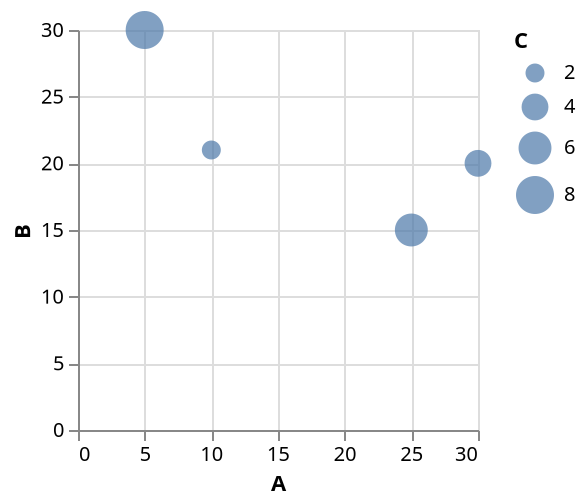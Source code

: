 {
    "$schema": "https://vega.github.io/schema/vega-lite/v4.json",
    "data": {
        "values": [
            {"A": 10, "B": 21, "C": 2},
            {"A": 30, "B": 20, "C": 4},
            {"A": 25, "B": 15, "C": 6},
            {"A": 5, "B": 30, "C": 8}
        ]
    },
    "mark": "circle",
    "encoding": {
        "x": { "field": "A", "type": "quantitative"},
        "y": { "field": "B", "type": "quantitative"},
        "size": { "field": "C", "type": "quantitative"}
    }
}